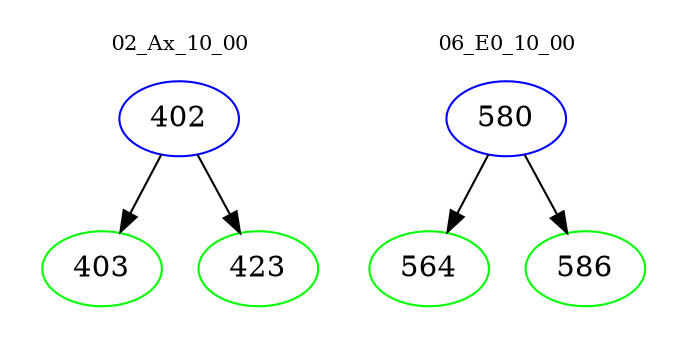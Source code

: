 digraph{
subgraph cluster_0 {
color = white
label = "02_Ax_10_00";
fontsize=10;
T0_402 [label="402", color="blue"]
T0_402 -> T0_403 [color="black"]
T0_403 [label="403", color="green"]
T0_402 -> T0_423 [color="black"]
T0_423 [label="423", color="green"]
}
subgraph cluster_1 {
color = white
label = "06_E0_10_00";
fontsize=10;
T1_580 [label="580", color="blue"]
T1_580 -> T1_564 [color="black"]
T1_564 [label="564", color="green"]
T1_580 -> T1_586 [color="black"]
T1_586 [label="586", color="green"]
}
}
